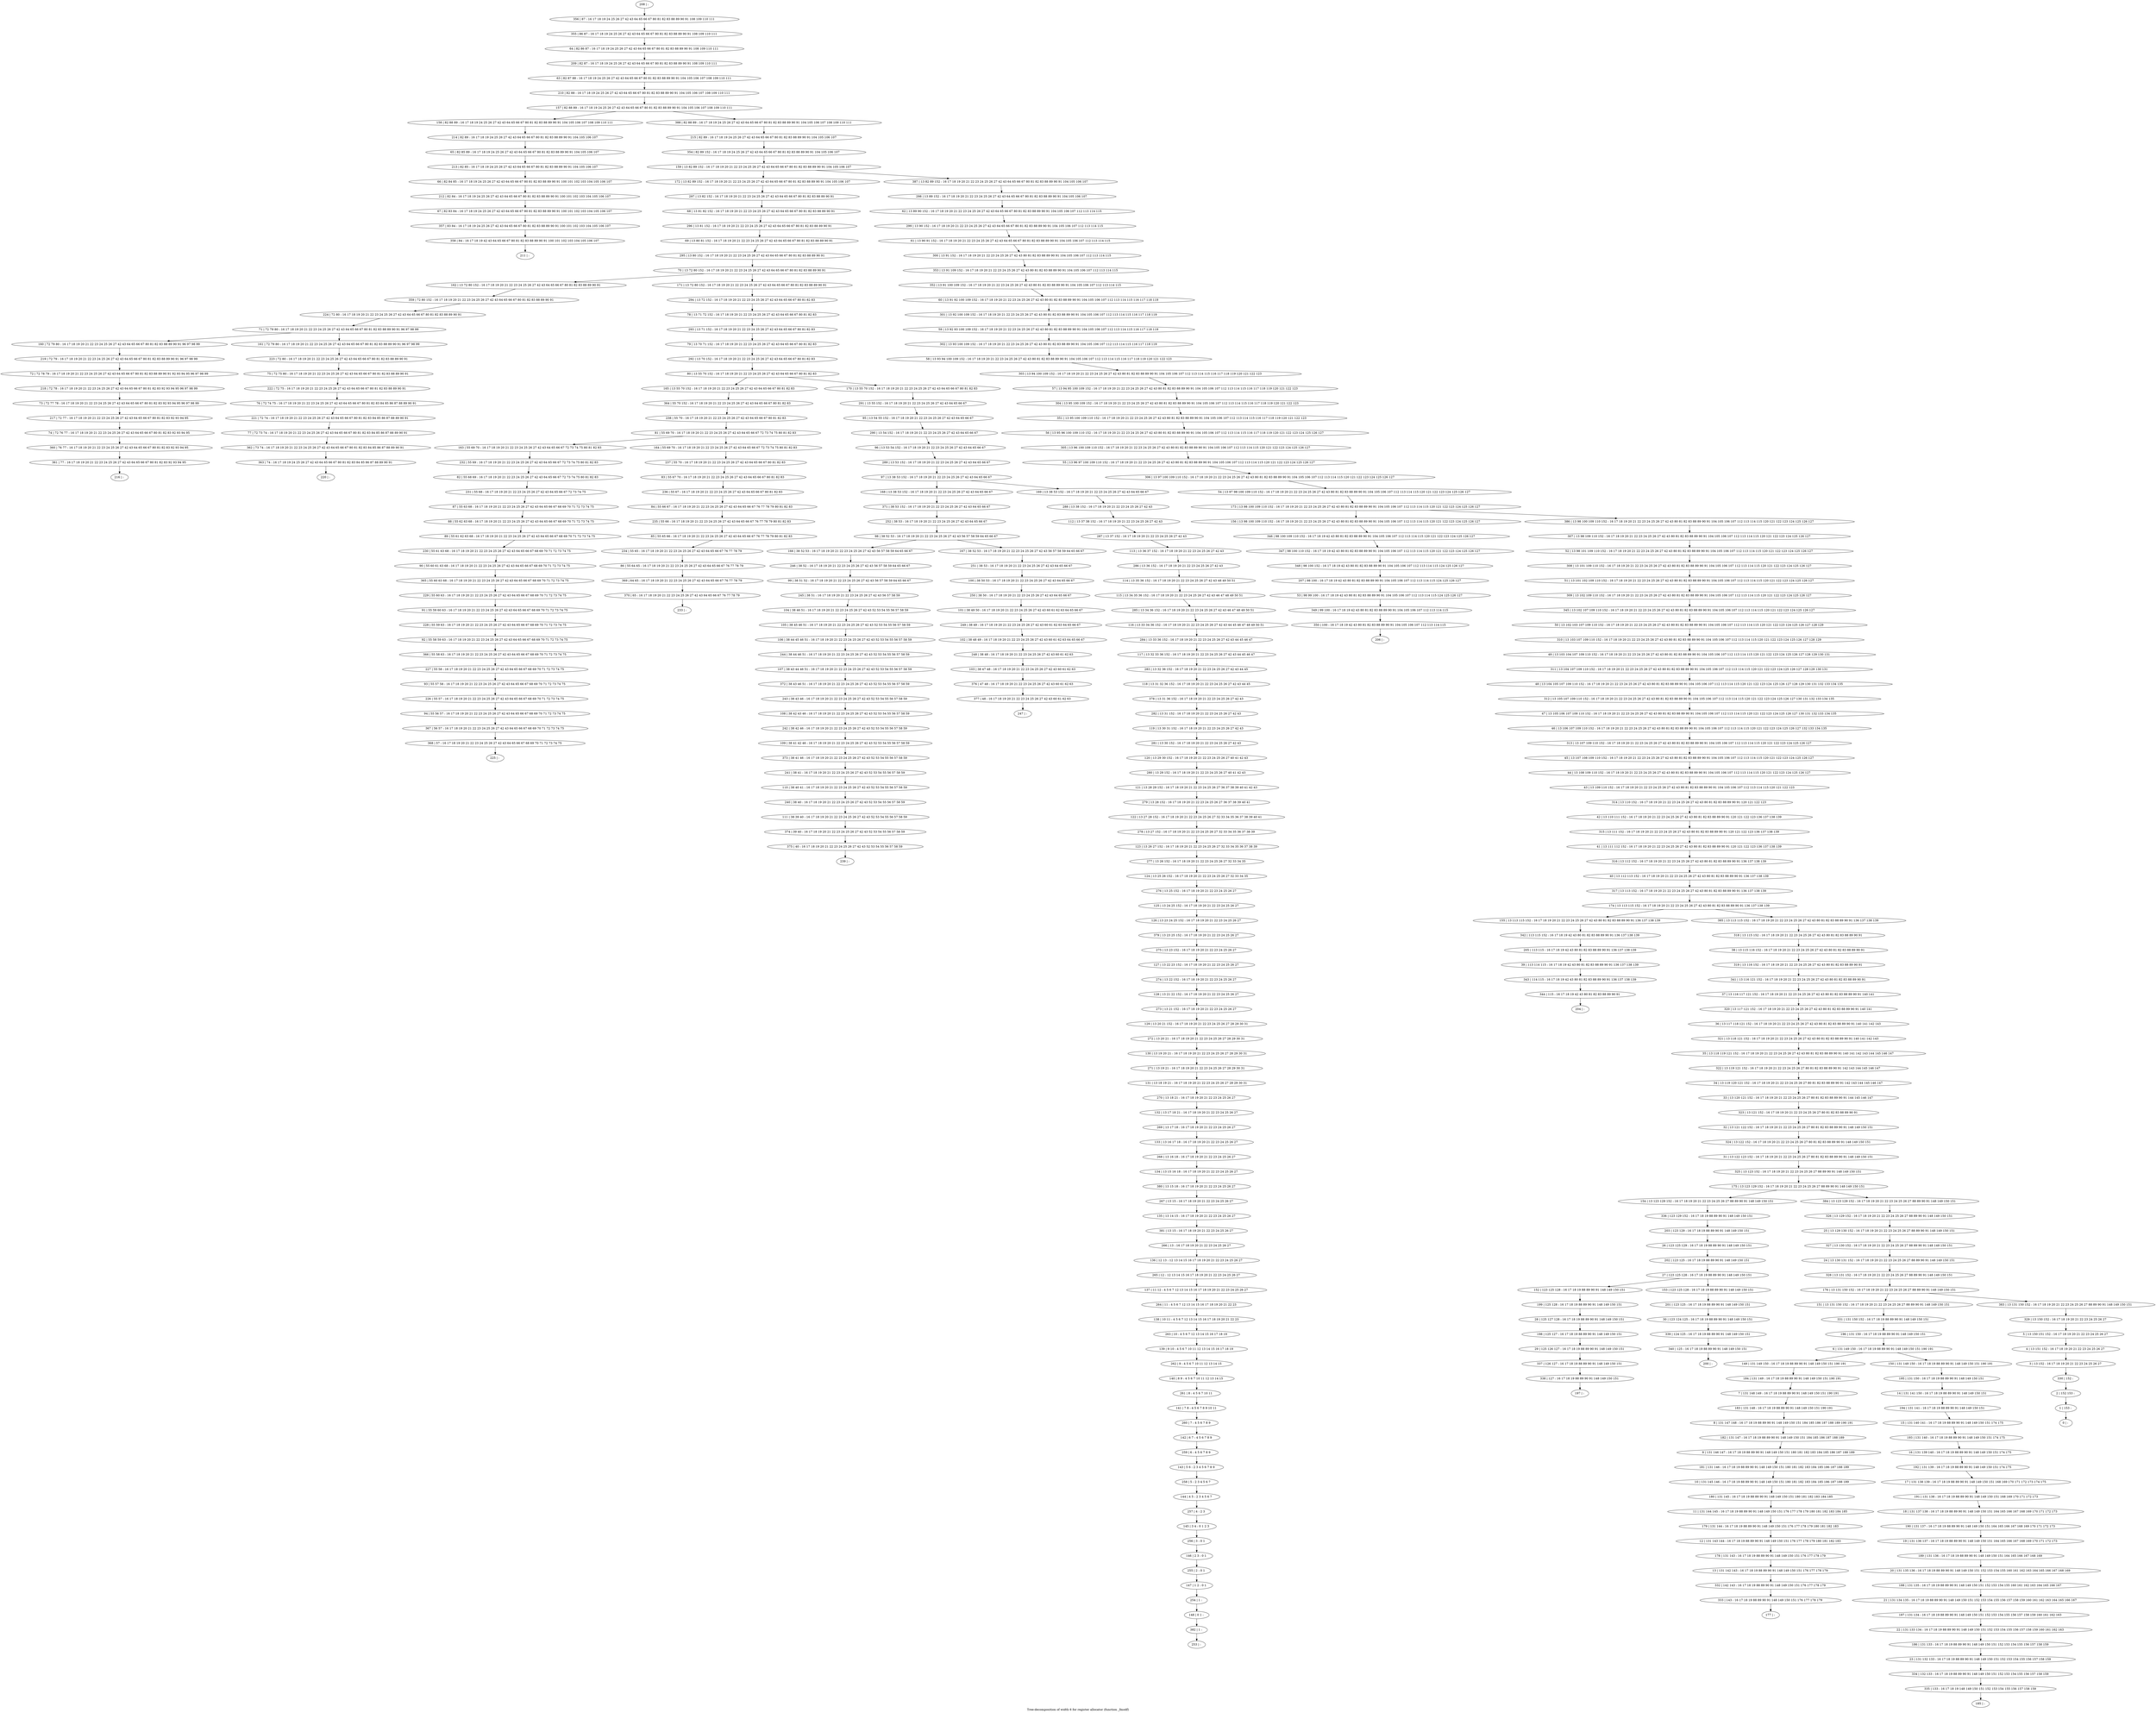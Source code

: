 digraph G {
graph [label="Tree-decomposition of width 6 for register allocator (function _fmodf)"]
0[label="0 | : "];
1[label="1 | 153 : "];
2[label="2 | 152 153 : "];
3[label="3 | 13 152 : 16 17 18 19 20 21 22 23 24 25 26 27 "];
4[label="4 | 13 151 152 : 16 17 18 19 20 21 22 23 24 25 26 27 "];
5[label="5 | 13 150 151 152 : 16 17 18 19 20 21 22 23 24 25 26 27 "];
6[label="6 | 131 149 150 : 16 17 18 19 88 89 90 91 148 149 150 151 190 191 "];
7[label="7 | 131 148 149 : 16 17 18 19 88 89 90 91 148 149 150 151 190 191 "];
8[label="8 | 131 147 148 : 16 17 18 19 88 89 90 91 148 149 150 151 184 185 186 187 188 189 190 191 "];
9[label="9 | 131 146 147 : 16 17 18 19 88 89 90 91 148 149 150 151 180 181 182 183 184 185 186 187 188 189 "];
10[label="10 | 131 145 146 : 16 17 18 19 88 89 90 91 148 149 150 151 180 181 182 183 184 185 186 187 188 189 "];
11[label="11 | 131 144 145 : 16 17 18 19 88 89 90 91 148 149 150 151 176 177 178 179 180 181 182 183 184 185 "];
12[label="12 | 131 143 144 : 16 17 18 19 88 89 90 91 148 149 150 151 176 177 178 179 180 181 182 183 "];
13[label="13 | 131 142 143 : 16 17 18 19 88 89 90 91 148 149 150 151 176 177 178 179 "];
14[label="14 | 131 141 150 : 16 17 18 19 88 89 90 91 148 149 150 151 "];
15[label="15 | 131 140 141 : 16 17 18 19 88 89 90 91 148 149 150 151 174 175 "];
16[label="16 | 131 139 140 : 16 17 18 19 88 89 90 91 148 149 150 151 174 175 "];
17[label="17 | 131 138 139 : 16 17 18 19 88 89 90 91 148 149 150 151 168 169 170 171 172 173 174 175 "];
18[label="18 | 131 137 138 : 16 17 18 19 88 89 90 91 148 149 150 151 164 165 166 167 168 169 170 171 172 173 "];
19[label="19 | 131 136 137 : 16 17 18 19 88 89 90 91 148 149 150 151 164 165 166 167 168 169 170 171 172 173 "];
20[label="20 | 131 135 136 : 16 17 18 19 88 89 90 91 148 149 150 151 152 153 154 155 160 161 162 163 164 165 166 167 168 169 "];
21[label="21 | 131 134 135 : 16 17 18 19 88 89 90 91 148 149 150 151 152 153 154 155 156 157 158 159 160 161 162 163 164 165 166 167 "];
22[label="22 | 131 133 134 : 16 17 18 19 88 89 90 91 148 149 150 151 152 153 154 155 156 157 158 159 160 161 162 163 "];
23[label="23 | 131 132 133 : 16 17 18 19 88 89 90 91 148 149 150 151 152 153 154 155 156 157 158 159 "];
24[label="24 | 13 130 131 152 : 16 17 18 19 20 21 22 23 24 25 26 27 88 89 90 91 148 149 150 151 "];
25[label="25 | 13 129 130 152 : 16 17 18 19 20 21 22 23 24 25 26 27 88 89 90 91 148 149 150 151 "];
26[label="26 | 123 125 129 : 16 17 18 19 88 89 90 91 148 149 150 151 "];
27[label="27 | 123 125 128 : 16 17 18 19 88 89 90 91 148 149 150 151 "];
28[label="28 | 125 127 128 : 16 17 18 19 88 89 90 91 148 149 150 151 "];
29[label="29 | 125 126 127 : 16 17 18 19 88 89 90 91 148 149 150 151 "];
30[label="30 | 123 124 125 : 16 17 18 19 88 89 90 91 148 149 150 151 "];
31[label="31 | 13 122 123 152 : 16 17 18 19 20 21 22 23 24 25 26 27 80 81 82 83 88 89 90 91 148 149 150 151 "];
32[label="32 | 13 121 122 152 : 16 17 18 19 20 21 22 23 24 25 26 27 80 81 82 83 88 89 90 91 148 149 150 151 "];
33[label="33 | 13 120 121 152 : 16 17 18 19 20 21 22 23 24 25 26 27 80 81 82 83 88 89 90 91 144 145 146 147 "];
34[label="34 | 13 119 120 121 152 : 16 17 18 19 20 21 22 23 24 25 26 27 80 81 82 83 88 89 90 91 142 143 144 145 146 147 "];
35[label="35 | 13 118 119 121 152 : 16 17 18 19 20 21 22 23 24 25 26 27 42 43 80 81 82 83 88 89 90 91 140 141 142 143 144 145 146 147 "];
36[label="36 | 13 117 118 121 152 : 16 17 18 19 20 21 22 23 24 25 26 27 42 43 80 81 82 83 88 89 90 91 140 141 142 143 "];
37[label="37 | 13 116 117 121 152 : 16 17 18 19 20 21 22 23 24 25 26 27 42 43 80 81 82 83 88 89 90 91 140 141 "];
38[label="38 | 13 115 116 152 : 16 17 18 19 20 21 22 23 24 25 26 27 42 43 80 81 82 83 88 89 90 91 "];
39[label="39 | 113 114 115 : 16 17 18 19 42 43 80 81 82 83 88 89 90 91 136 137 138 139 "];
40[label="40 | 13 112 113 152 : 16 17 18 19 20 21 22 23 24 25 26 27 42 43 80 81 82 83 88 89 90 91 136 137 138 139 "];
41[label="41 | 13 111 112 152 : 16 17 18 19 20 21 22 23 24 25 26 27 42 43 80 81 82 83 88 89 90 91 120 121 122 123 136 137 138 139 "];
42[label="42 | 13 110 111 152 : 16 17 18 19 20 21 22 23 24 25 26 27 42 43 80 81 82 83 88 89 90 91 120 121 122 123 136 137 138 139 "];
43[label="43 | 13 109 110 152 : 16 17 18 19 20 21 22 23 24 25 26 27 42 43 80 81 82 83 88 89 90 91 104 105 106 107 112 113 114 115 120 121 122 123 "];
44[label="44 | 13 108 109 110 152 : 16 17 18 19 20 21 22 23 24 25 26 27 42 43 80 81 82 83 88 89 90 91 104 105 106 107 112 113 114 115 120 121 122 123 124 125 126 127 "];
45[label="45 | 13 107 108 109 110 152 : 16 17 18 19 20 21 22 23 24 25 26 27 42 43 80 81 82 83 88 89 90 91 104 105 106 107 112 113 114 115 120 121 122 123 124 125 126 127 "];
46[label="46 | 13 106 107 109 110 152 : 16 17 18 19 20 21 22 23 24 25 26 27 42 43 80 81 82 83 88 89 90 91 104 105 106 107 112 113 114 115 120 121 122 123 124 125 126 127 132 133 134 135 "];
47[label="47 | 13 105 106 107 109 110 152 : 16 17 18 19 20 21 22 23 24 25 26 27 42 43 80 81 82 83 88 89 90 91 104 105 106 107 112 113 114 115 120 121 122 123 124 125 126 127 130 131 132 133 134 135 "];
48[label="48 | 13 104 105 107 109 110 152 : 16 17 18 19 20 21 22 23 24 25 26 27 42 43 80 81 82 83 88 89 90 91 104 105 106 107 112 113 114 115 120 121 122 123 124 125 126 127 128 129 130 131 132 133 134 135 "];
49[label="49 | 13 103 104 107 109 110 152 : 16 17 18 19 20 21 22 23 24 25 26 27 42 43 80 81 82 83 88 89 90 91 104 105 106 107 112 113 114 115 120 121 122 123 124 125 126 127 128 129 130 131 "];
50[label="50 | 13 102 103 107 109 110 152 : 16 17 18 19 20 21 22 23 24 25 26 27 42 43 80 81 82 83 88 89 90 91 104 105 106 107 112 113 114 115 120 121 122 123 124 125 126 127 128 129 "];
51[label="51 | 13 101 102 109 110 152 : 16 17 18 19 20 21 22 23 24 25 26 27 42 43 80 81 82 83 88 89 90 91 104 105 106 107 112 113 114 115 120 121 122 123 124 125 126 127 "];
52[label="52 | 13 98 101 109 110 152 : 16 17 18 19 20 21 22 23 24 25 26 27 42 43 80 81 82 83 88 89 90 91 104 105 106 107 112 113 114 115 120 121 122 123 124 125 126 127 "];
53[label="53 | 98 99 100 : 16 17 18 19 42 43 80 81 82 83 88 89 90 91 104 105 106 107 112 113 114 115 124 125 126 127 "];
54[label="54 | 13 97 98 100 109 110 152 : 16 17 18 19 20 21 22 23 24 25 26 27 42 43 80 81 82 83 88 89 90 91 104 105 106 107 112 113 114 115 120 121 122 123 124 125 126 127 "];
55[label="55 | 13 96 97 100 109 110 152 : 16 17 18 19 20 21 22 23 24 25 26 27 42 43 80 81 82 83 88 89 90 91 104 105 106 107 112 113 114 115 120 121 122 123 124 125 126 127 "];
56[label="56 | 13 95 96 100 109 110 152 : 16 17 18 19 20 21 22 23 24 25 26 27 42 43 80 81 82 83 88 89 90 91 104 105 106 107 112 113 114 115 116 117 118 119 120 121 122 123 124 125 126 127 "];
57[label="57 | 13 94 95 100 109 152 : 16 17 18 19 20 21 22 23 24 25 26 27 42 43 80 81 82 83 88 89 90 91 104 105 106 107 112 113 114 115 116 117 118 119 120 121 122 123 "];
58[label="58 | 13 93 94 100 109 152 : 16 17 18 19 20 21 22 23 24 25 26 27 42 43 80 81 82 83 88 89 90 91 104 105 106 107 112 113 114 115 116 117 118 119 120 121 122 123 "];
59[label="59 | 13 92 93 100 109 152 : 16 17 18 19 20 21 22 23 24 25 26 27 42 43 80 81 82 83 88 89 90 91 104 105 106 107 112 113 114 115 116 117 118 119 "];
60[label="60 | 13 91 92 100 109 152 : 16 17 18 19 20 21 22 23 24 25 26 27 42 43 80 81 82 83 88 89 90 91 104 105 106 107 112 113 114 115 116 117 118 119 "];
61[label="61 | 13 90 91 152 : 16 17 18 19 20 21 22 23 24 25 26 27 42 43 64 65 66 67 80 81 82 83 88 89 90 91 104 105 106 107 112 113 114 115 "];
62[label="62 | 13 89 90 152 : 16 17 18 19 20 21 22 23 24 25 26 27 42 43 64 65 66 67 80 81 82 83 88 89 90 91 104 105 106 107 112 113 114 115 "];
63[label="63 | 82 87 88 : 16 17 18 19 24 25 26 27 42 43 64 65 66 67 80 81 82 83 88 89 90 91 104 105 106 107 108 109 110 111 "];
64[label="64 | 82 86 87 : 16 17 18 19 24 25 26 27 42 43 64 65 66 67 80 81 82 83 88 89 90 91 108 109 110 111 "];
65[label="65 | 82 85 89 : 16 17 18 19 24 25 26 27 42 43 64 65 66 67 80 81 82 83 88 89 90 91 104 105 106 107 "];
66[label="66 | 82 84 85 : 16 17 18 19 24 25 26 27 42 43 64 65 66 67 80 81 82 83 88 89 90 91 100 101 102 103 104 105 106 107 "];
67[label="67 | 82 83 84 : 16 17 18 19 24 25 26 27 42 43 64 65 66 67 80 81 82 83 88 89 90 91 100 101 102 103 104 105 106 107 "];
68[label="68 | 13 81 82 152 : 16 17 18 19 20 21 22 23 24 25 26 27 42 43 64 65 66 67 80 81 82 83 88 89 90 91 "];
69[label="69 | 13 80 81 152 : 16 17 18 19 20 21 22 23 24 25 26 27 42 43 64 65 66 67 80 81 82 83 88 89 90 91 "];
70[label="70 | 13 72 80 152 : 16 17 18 19 20 21 22 23 24 25 26 27 42 43 64 65 66 67 80 81 82 83 88 89 90 91 "];
71[label="71 | 72 79 80 : 16 17 18 19 20 21 22 23 24 25 26 27 42 43 64 65 66 67 80 81 82 83 88 89 90 91 96 97 98 99 "];
72[label="72 | 72 78 79 : 16 17 18 19 20 21 22 23 24 25 26 27 42 43 64 65 66 67 80 81 82 83 88 89 90 91 92 93 94 95 96 97 98 99 "];
73[label="73 | 72 77 78 : 16 17 18 19 20 21 22 23 24 25 26 27 42 43 64 65 66 67 80 81 82 83 92 93 94 95 96 97 98 99 "];
74[label="74 | 72 76 77 : 16 17 18 19 20 21 22 23 24 25 26 27 42 43 64 65 66 67 80 81 82 83 92 93 94 95 "];
75[label="75 | 72 75 80 : 16 17 18 19 20 21 22 23 24 25 26 27 42 43 64 65 66 67 80 81 82 83 88 89 90 91 "];
76[label="76 | 72 74 75 : 16 17 18 19 20 21 22 23 24 25 26 27 42 43 64 65 66 67 80 81 82 83 84 85 86 87 88 89 90 91 "];
77[label="77 | 72 73 74 : 16 17 18 19 20 21 22 23 24 25 26 27 42 43 64 65 66 67 80 81 82 83 84 85 86 87 88 89 90 91 "];
78[label="78 | 13 71 72 152 : 16 17 18 19 20 21 22 23 24 25 26 27 42 43 64 65 66 67 80 81 82 83 "];
79[label="79 | 13 70 71 152 : 16 17 18 19 20 21 22 23 24 25 26 27 42 43 64 65 66 67 80 81 82 83 "];
80[label="80 | 13 55 70 152 : 16 17 18 19 20 21 22 23 24 25 26 27 42 43 64 65 66 67 80 81 82 83 "];
81[label="81 | 55 69 70 : 16 17 18 19 20 21 22 23 24 25 26 27 42 43 64 65 66 67 72 73 74 75 80 81 82 83 "];
82[label="82 | 55 68 69 : 16 17 18 19 20 21 22 23 24 25 26 27 42 43 64 65 66 67 72 73 74 75 80 81 82 83 "];
83[label="83 | 55 67 70 : 16 17 18 19 20 21 22 23 24 25 26 27 42 43 64 65 66 67 80 81 82 83 "];
84[label="84 | 55 66 67 : 16 17 18 19 20 21 22 23 24 25 26 27 42 43 64 65 66 67 76 77 78 79 80 81 82 83 "];
85[label="85 | 55 65 66 : 16 17 18 19 20 21 22 23 24 25 26 27 42 43 64 65 66 67 76 77 78 79 80 81 82 83 "];
86[label="86 | 55 64 65 : 16 17 18 19 20 21 22 23 24 25 26 27 42 43 64 65 66 67 76 77 78 79 "];
87[label="87 | 55 63 68 : 16 17 18 19 20 21 22 23 24 25 26 27 42 43 64 65 66 67 68 69 70 71 72 73 74 75 "];
88[label="88 | 55 62 63 68 : 16 17 18 19 20 21 22 23 24 25 26 27 42 43 64 65 66 67 68 69 70 71 72 73 74 75 "];
89[label="89 | 55 61 62 63 68 : 16 17 18 19 20 21 22 23 24 25 26 27 42 43 64 65 66 67 68 69 70 71 72 73 74 75 "];
90[label="90 | 55 60 61 63 68 : 16 17 18 19 20 21 22 23 24 25 26 27 42 43 64 65 66 67 68 69 70 71 72 73 74 75 "];
91[label="91 | 55 59 60 63 : 16 17 18 19 20 21 22 23 24 25 26 27 42 43 64 65 66 67 68 69 70 71 72 73 74 75 "];
92[label="92 | 55 58 59 63 : 16 17 18 19 20 21 22 23 24 25 26 27 42 43 64 65 66 67 68 69 70 71 72 73 74 75 "];
93[label="93 | 55 57 58 : 16 17 18 19 20 21 22 23 24 25 26 27 42 43 64 65 66 67 68 69 70 71 72 73 74 75 "];
94[label="94 | 55 56 57 : 16 17 18 19 20 21 22 23 24 25 26 27 42 43 64 65 66 67 68 69 70 71 72 73 74 75 "];
95[label="95 | 13 54 55 152 : 16 17 18 19 20 21 22 23 24 25 26 27 42 43 64 65 66 67 "];
96[label="96 | 13 53 54 152 : 16 17 18 19 20 21 22 23 24 25 26 27 42 43 64 65 66 67 "];
97[label="97 | 13 38 53 152 : 16 17 18 19 20 21 22 23 24 25 26 27 42 43 64 65 66 67 "];
98[label="98 | 38 52 53 : 16 17 18 19 20 21 22 23 24 25 26 27 42 43 56 57 58 59 64 65 66 67 "];
99[label="99 | 38 51 52 : 16 17 18 19 20 21 22 23 24 25 26 27 42 43 56 57 58 59 64 65 66 67 "];
100[label="100 | 38 50 53 : 16 17 18 19 20 21 22 23 24 25 26 27 42 43 64 65 66 67 "];
101[label="101 | 38 49 50 : 16 17 18 19 20 21 22 23 24 25 26 27 42 43 60 61 62 63 64 65 66 67 "];
102[label="102 | 38 48 49 : 16 17 18 19 20 21 22 23 24 25 26 27 42 43 60 61 62 63 64 65 66 67 "];
103[label="103 | 38 47 48 : 16 17 18 19 20 21 22 23 24 25 26 27 42 43 60 61 62 63 "];
104[label="104 | 38 46 51 : 16 17 18 19 20 21 22 23 24 25 26 27 42 43 52 53 54 55 56 57 58 59 "];
105[label="105 | 38 45 46 51 : 16 17 18 19 20 21 22 23 24 25 26 27 42 43 52 53 54 55 56 57 58 59 "];
106[label="106 | 38 44 45 46 51 : 16 17 18 19 20 21 22 23 24 25 26 27 42 43 52 53 54 55 56 57 58 59 "];
107[label="107 | 38 43 44 46 51 : 16 17 18 19 20 21 22 23 24 25 26 27 42 43 52 53 54 55 56 57 58 59 "];
108[label="108 | 38 42 43 46 : 16 17 18 19 20 21 22 23 24 25 26 27 42 43 52 53 54 55 56 57 58 59 "];
109[label="109 | 38 41 42 46 : 16 17 18 19 20 21 22 23 24 25 26 27 42 43 52 53 54 55 56 57 58 59 "];
110[label="110 | 38 40 41 : 16 17 18 19 20 21 22 23 24 25 26 27 42 43 52 53 54 55 56 57 58 59 "];
111[label="111 | 38 39 40 : 16 17 18 19 20 21 22 23 24 25 26 27 42 43 52 53 54 55 56 57 58 59 "];
112[label="112 | 13 37 38 152 : 16 17 18 19 20 21 22 23 24 25 26 27 42 43 "];
113[label="113 | 13 36 37 152 : 16 17 18 19 20 21 22 23 24 25 26 27 42 43 "];
114[label="114 | 13 35 36 152 : 16 17 18 19 20 21 22 23 24 25 26 27 42 43 48 49 50 51 "];
115[label="115 | 13 34 35 36 152 : 16 17 18 19 20 21 22 23 24 25 26 27 42 43 46 47 48 49 50 51 "];
116[label="116 | 13 33 34 36 152 : 16 17 18 19 20 21 22 23 24 25 26 27 42 43 44 45 46 47 48 49 50 51 "];
117[label="117 | 13 32 33 36 152 : 16 17 18 19 20 21 22 23 24 25 26 27 42 43 44 45 46 47 "];
118[label="118 | 13 31 32 36 152 : 16 17 18 19 20 21 22 23 24 25 26 27 42 43 44 45 "];
119[label="119 | 13 30 31 152 : 16 17 18 19 20 21 22 23 24 25 26 27 42 43 "];
120[label="120 | 13 29 30 152 : 16 17 18 19 20 21 22 23 24 25 26 27 40 41 42 43 "];
121[label="121 | 13 28 29 152 : 16 17 18 19 20 21 22 23 24 25 26 27 36 37 38 39 40 41 42 43 "];
122[label="122 | 13 27 28 152 : 16 17 18 19 20 21 22 23 24 25 26 27 32 33 34 35 36 37 38 39 40 41 "];
123[label="123 | 13 26 27 152 : 16 17 18 19 20 21 22 23 24 25 26 27 32 33 34 35 36 37 38 39 "];
124[label="124 | 13 25 26 152 : 16 17 18 19 20 21 22 23 24 25 26 27 32 33 34 35 "];
125[label="125 | 13 24 25 152 : 16 17 18 19 20 21 22 23 24 25 26 27 "];
126[label="126 | 13 23 24 25 152 : 16 17 18 19 20 21 22 23 24 25 26 27 "];
127[label="127 | 13 22 23 152 : 16 17 18 19 20 21 22 23 24 25 26 27 "];
128[label="128 | 13 21 22 152 : 16 17 18 19 20 21 22 23 24 25 26 27 "];
129[label="129 | 13 20 21 152 : 16 17 18 19 20 21 22 23 24 25 26 27 28 29 30 31 "];
130[label="130 | 13 19 20 21 : 16 17 18 19 20 21 22 23 24 25 26 27 28 29 30 31 "];
131[label="131 | 13 18 19 21 : 16 17 18 19 20 21 22 23 24 25 26 27 28 29 30 31 "];
132[label="132 | 13 17 18 21 : 16 17 18 19 20 21 22 23 24 25 26 27 "];
133[label="133 | 13 16 17 18 : 16 17 18 19 20 21 22 23 24 25 26 27 "];
134[label="134 | 13 15 16 18 : 16 17 18 19 20 21 22 23 24 25 26 27 "];
135[label="135 | 13 14 15 : 16 17 18 19 20 21 22 23 24 25 26 27 "];
136[label="136 | 12 13 : 12 13 14 15 16 17 18 19 20 21 22 23 24 25 26 27 "];
137[label="137 | 11 12 : 4 5 6 7 12 13 14 15 16 17 18 19 20 21 22 23 24 25 26 27 "];
138[label="138 | 10 11 : 4 5 6 7 12 13 14 15 16 17 18 19 20 21 22 23 "];
139[label="139 | 9 10 : 4 5 6 7 10 11 12 13 14 15 16 17 18 19 "];
140[label="140 | 8 9 : 4 5 6 7 10 11 12 13 14 15 "];
141[label="141 | 7 8 : 4 5 6 7 8 9 10 11 "];
142[label="142 | 6 7 : 4 5 6 7 8 9 "];
143[label="143 | 5 6 : 2 3 4 5 6 7 8 9 "];
144[label="144 | 4 5 : 2 3 4 5 6 7 "];
145[label="145 | 3 4 : 0 1 2 3 "];
146[label="146 | 2 3 : 0 1 "];
147[label="147 | 1 2 : 0 1 "];
148[label="148 | 0 1 : "];
149[label="149 | 131 149 150 : 16 17 18 19 88 89 90 91 148 149 150 151 190 191 "];
150[label="150 | 131 149 150 : 16 17 18 19 88 89 90 91 148 149 150 151 190 191 "];
151[label="151 | 13 131 150 152 : 16 17 18 19 20 21 22 23 24 25 26 27 88 89 90 91 148 149 150 151 "];
152[label="152 | 123 125 128 : 16 17 18 19 88 89 90 91 148 149 150 151 "];
153[label="153 | 123 125 128 : 16 17 18 19 88 89 90 91 148 149 150 151 "];
154[label="154 | 13 123 129 152 : 16 17 18 19 20 21 22 23 24 25 26 27 88 89 90 91 148 149 150 151 "];
155[label="155 | 13 113 115 152 : 16 17 18 19 20 21 22 23 24 25 26 27 42 43 80 81 82 83 88 89 90 91 136 137 138 139 "];
156[label="156 | 13 98 100 109 110 152 : 16 17 18 19 20 21 22 23 24 25 26 27 42 43 80 81 82 83 88 89 90 91 104 105 106 107 112 113 114 115 120 121 122 123 124 125 126 127 "];
157[label="157 | 82 88 89 : 16 17 18 19 24 25 26 27 42 43 64 65 66 67 80 81 82 83 88 89 90 91 104 105 106 107 108 109 110 111 "];
158[label="158 | 82 88 89 : 16 17 18 19 24 25 26 27 42 43 64 65 66 67 80 81 82 83 88 89 90 91 104 105 106 107 108 109 110 111 "];
159[label="159 | 13 82 89 152 : 16 17 18 19 20 21 22 23 24 25 26 27 42 43 64 65 66 67 80 81 82 83 88 89 90 91 104 105 106 107 "];
160[label="160 | 72 79 80 : 16 17 18 19 20 21 22 23 24 25 26 27 42 43 64 65 66 67 80 81 82 83 88 89 90 91 96 97 98 99 "];
161[label="161 | 72 79 80 : 16 17 18 19 20 21 22 23 24 25 26 27 42 43 64 65 66 67 80 81 82 83 88 89 90 91 96 97 98 99 "];
162[label="162 | 13 72 80 152 : 16 17 18 19 20 21 22 23 24 25 26 27 42 43 64 65 66 67 80 81 82 83 88 89 90 91 "];
163[label="163 | 55 69 70 : 16 17 18 19 20 21 22 23 24 25 26 27 42 43 64 65 66 67 72 73 74 75 80 81 82 83 "];
164[label="164 | 55 69 70 : 16 17 18 19 20 21 22 23 24 25 26 27 42 43 64 65 66 67 72 73 74 75 80 81 82 83 "];
165[label="165 | 13 55 70 152 : 16 17 18 19 20 21 22 23 24 25 26 27 42 43 64 65 66 67 80 81 82 83 "];
166[label="166 | 38 52 53 : 16 17 18 19 20 21 22 23 24 25 26 27 42 43 56 57 58 59 64 65 66 67 "];
167[label="167 | 38 52 53 : 16 17 18 19 20 21 22 23 24 25 26 27 42 43 56 57 58 59 64 65 66 67 "];
168[label="168 | 13 38 53 152 : 16 17 18 19 20 21 22 23 24 25 26 27 42 43 64 65 66 67 "];
169[label="169 | 13 38 53 152 : 16 17 18 19 20 21 22 23 24 25 26 27 42 43 64 65 66 67 "];
170[label="170 | 13 55 70 152 : 16 17 18 19 20 21 22 23 24 25 26 27 42 43 64 65 66 67 80 81 82 83 "];
171[label="171 | 13 72 80 152 : 16 17 18 19 20 21 22 23 24 25 26 27 42 43 64 65 66 67 80 81 82 83 88 89 90 91 "];
172[label="172 | 13 82 89 152 : 16 17 18 19 20 21 22 23 24 25 26 27 42 43 64 65 66 67 80 81 82 83 88 89 90 91 104 105 106 107 "];
173[label="173 | 13 98 100 109 110 152 : 16 17 18 19 20 21 22 23 24 25 26 27 42 43 80 81 82 83 88 89 90 91 104 105 106 107 112 113 114 115 120 121 122 123 124 125 126 127 "];
174[label="174 | 13 113 115 152 : 16 17 18 19 20 21 22 23 24 25 26 27 42 43 80 81 82 83 88 89 90 91 136 137 138 139 "];
175[label="175 | 13 123 129 152 : 16 17 18 19 20 21 22 23 24 25 26 27 88 89 90 91 148 149 150 151 "];
176[label="176 | 13 131 150 152 : 16 17 18 19 20 21 22 23 24 25 26 27 88 89 90 91 148 149 150 151 "];
177[label="177 | : "];
178[label="178 | 131 143 : 16 17 18 19 88 89 90 91 148 149 150 151 176 177 178 179 "];
179[label="179 | 131 144 : 16 17 18 19 88 89 90 91 148 149 150 151 176 177 178 179 180 181 182 183 "];
180[label="180 | 131 145 : 16 17 18 19 88 89 90 91 148 149 150 151 180 181 182 183 184 185 "];
181[label="181 | 131 146 : 16 17 18 19 88 89 90 91 148 149 150 151 180 181 182 183 184 185 186 187 188 189 "];
182[label="182 | 131 147 : 16 17 18 19 88 89 90 91 148 149 150 151 184 185 186 187 188 189 "];
183[label="183 | 131 148 : 16 17 18 19 88 89 90 91 148 149 150 151 190 191 "];
184[label="184 | 131 149 : 16 17 18 19 88 89 90 91 148 149 150 151 190 191 "];
185[label="185 | : "];
186[label="186 | 131 133 : 16 17 18 19 88 89 90 91 148 149 150 151 152 153 154 155 156 157 158 159 "];
187[label="187 | 131 134 : 16 17 18 19 88 89 90 91 148 149 150 151 152 153 154 155 156 157 158 159 160 161 162 163 "];
188[label="188 | 131 135 : 16 17 18 19 88 89 90 91 148 149 150 151 152 153 154 155 160 161 162 163 164 165 166 167 "];
189[label="189 | 131 136 : 16 17 18 19 88 89 90 91 148 149 150 151 164 165 166 167 168 169 "];
190[label="190 | 131 137 : 16 17 18 19 88 89 90 91 148 149 150 151 164 165 166 167 168 169 170 171 172 173 "];
191[label="191 | 131 138 : 16 17 18 19 88 89 90 91 148 149 150 151 168 169 170 171 172 173 "];
192[label="192 | 131 139 : 16 17 18 19 88 89 90 91 148 149 150 151 174 175 "];
193[label="193 | 131 140 : 16 17 18 19 88 89 90 91 148 149 150 151 174 175 "];
194[label="194 | 131 141 : 16 17 18 19 88 89 90 91 148 149 150 151 "];
195[label="195 | 131 150 : 16 17 18 19 88 89 90 91 148 149 150 151 "];
196[label="196 | 131 150 : 16 17 18 19 88 89 90 91 148 149 150 151 "];
197[label="197 | : "];
198[label="198 | 125 127 : 16 17 18 19 88 89 90 91 148 149 150 151 "];
199[label="199 | 125 128 : 16 17 18 19 88 89 90 91 148 149 150 151 "];
200[label="200 | : "];
201[label="201 | 123 125 : 16 17 18 19 88 89 90 91 148 149 150 151 "];
202[label="202 | 123 125 : 16 17 18 19 88 89 90 91 148 149 150 151 "];
203[label="203 | 123 129 : 16 17 18 19 88 89 90 91 148 149 150 151 "];
204[label="204 | : "];
205[label="205 | 113 115 : 16 17 18 19 42 43 80 81 82 83 88 89 90 91 136 137 138 139 "];
206[label="206 | : "];
207[label="207 | 98 100 : 16 17 18 19 42 43 80 81 82 83 88 89 90 91 104 105 106 107 112 113 114 115 124 125 126 127 "];
208[label="208 | : "];
209[label="209 | 82 87 : 16 17 18 19 24 25 26 27 42 43 64 65 66 67 80 81 82 83 88 89 90 91 108 109 110 111 "];
210[label="210 | 82 88 : 16 17 18 19 24 25 26 27 42 43 64 65 66 67 80 81 82 83 88 89 90 91 104 105 106 107 108 109 110 111 "];
211[label="211 | : "];
212[label="212 | 82 84 : 16 17 18 19 24 25 26 27 42 43 64 65 66 67 80 81 82 83 88 89 90 91 100 101 102 103 104 105 106 107 "];
213[label="213 | 82 85 : 16 17 18 19 24 25 26 27 42 43 64 65 66 67 80 81 82 83 88 89 90 91 104 105 106 107 "];
214[label="214 | 82 89 : 16 17 18 19 24 25 26 27 42 43 64 65 66 67 80 81 82 83 88 89 90 91 104 105 106 107 "];
215[label="215 | 82 89 : 16 17 18 19 24 25 26 27 42 43 64 65 66 67 80 81 82 83 88 89 90 91 104 105 106 107 "];
216[label="216 | : "];
217[label="217 | 72 77 : 16 17 18 19 20 21 22 23 24 25 26 27 42 43 64 65 66 67 80 81 82 83 92 93 94 95 "];
218[label="218 | 72 78 : 16 17 18 19 20 21 22 23 24 25 26 27 42 43 64 65 66 67 80 81 82 83 92 93 94 95 96 97 98 99 "];
219[label="219 | 72 79 : 16 17 18 19 20 21 22 23 24 25 26 27 42 43 64 65 66 67 80 81 82 83 88 89 90 91 96 97 98 99 "];
220[label="220 | : "];
221[label="221 | 72 74 : 16 17 18 19 20 21 22 23 24 25 26 27 42 43 64 65 66 67 80 81 82 83 84 85 86 87 88 89 90 91 "];
222[label="222 | 72 75 : 16 17 18 19 20 21 22 23 24 25 26 27 42 43 64 65 66 67 80 81 82 83 88 89 90 91 "];
223[label="223 | 72 80 : 16 17 18 19 20 21 22 23 24 25 26 27 42 43 64 65 66 67 80 81 82 83 88 89 90 91 "];
224[label="224 | 72 80 : 16 17 18 19 20 21 22 23 24 25 26 27 42 43 64 65 66 67 80 81 82 83 88 89 90 91 "];
225[label="225 | : "];
226[label="226 | 55 57 : 16 17 18 19 20 21 22 23 24 25 26 27 42 43 64 65 66 67 68 69 70 71 72 73 74 75 "];
227[label="227 | 55 58 : 16 17 18 19 20 21 22 23 24 25 26 27 42 43 64 65 66 67 68 69 70 71 72 73 74 75 "];
228[label="228 | 55 59 63 : 16 17 18 19 20 21 22 23 24 25 26 27 42 43 64 65 66 67 68 69 70 71 72 73 74 75 "];
229[label="229 | 55 60 63 : 16 17 18 19 20 21 22 23 24 25 26 27 42 43 64 65 66 67 68 69 70 71 72 73 74 75 "];
230[label="230 | 55 61 63 68 : 16 17 18 19 20 21 22 23 24 25 26 27 42 43 64 65 66 67 68 69 70 71 72 73 74 75 "];
231[label="231 | 55 68 : 16 17 18 19 20 21 22 23 24 25 26 27 42 43 64 65 66 67 72 73 74 75 "];
232[label="232 | 55 69 : 16 17 18 19 20 21 22 23 24 25 26 27 42 43 64 65 66 67 72 73 74 75 80 81 82 83 "];
233[label="233 | : "];
234[label="234 | 55 65 : 16 17 18 19 20 21 22 23 24 25 26 27 42 43 64 65 66 67 76 77 78 79 "];
235[label="235 | 55 66 : 16 17 18 19 20 21 22 23 24 25 26 27 42 43 64 65 66 67 76 77 78 79 80 81 82 83 "];
236[label="236 | 55 67 : 16 17 18 19 20 21 22 23 24 25 26 27 42 43 64 65 66 67 80 81 82 83 "];
237[label="237 | 55 70 : 16 17 18 19 20 21 22 23 24 25 26 27 42 43 64 65 66 67 80 81 82 83 "];
238[label="238 | 55 70 : 16 17 18 19 20 21 22 23 24 25 26 27 42 43 64 65 66 67 80 81 82 83 "];
239[label="239 | : "];
240[label="240 | 38 40 : 16 17 18 19 20 21 22 23 24 25 26 27 42 43 52 53 54 55 56 57 58 59 "];
241[label="241 | 38 41 : 16 17 18 19 20 21 22 23 24 25 26 27 42 43 52 53 54 55 56 57 58 59 "];
242[label="242 | 38 42 46 : 16 17 18 19 20 21 22 23 24 25 26 27 42 43 52 53 54 55 56 57 58 59 "];
243[label="243 | 38 43 46 : 16 17 18 19 20 21 22 23 24 25 26 27 42 43 52 53 54 55 56 57 58 59 "];
244[label="244 | 38 44 46 51 : 16 17 18 19 20 21 22 23 24 25 26 27 42 43 52 53 54 55 56 57 58 59 "];
245[label="245 | 38 51 : 16 17 18 19 20 21 22 23 24 25 26 27 42 43 56 57 58 59 "];
246[label="246 | 38 52 : 16 17 18 19 20 21 22 23 24 25 26 27 42 43 56 57 58 59 64 65 66 67 "];
247[label="247 | : "];
248[label="248 | 38 48 : 16 17 18 19 20 21 22 23 24 25 26 27 42 43 60 61 62 63 "];
249[label="249 | 38 49 : 16 17 18 19 20 21 22 23 24 25 26 27 42 43 60 61 62 63 64 65 66 67 "];
250[label="250 | 38 50 : 16 17 18 19 20 21 22 23 24 25 26 27 42 43 64 65 66 67 "];
251[label="251 | 38 53 : 16 17 18 19 20 21 22 23 24 25 26 27 42 43 64 65 66 67 "];
252[label="252 | 38 53 : 16 17 18 19 20 21 22 23 24 25 26 27 42 43 64 65 66 67 "];
253[label="253 | : "];
254[label="254 | 1 : "];
255[label="255 | 2 : 0 1 "];
256[label="256 | 3 : 0 1 "];
257[label="257 | 4 : 2 3 "];
258[label="258 | 5 : 2 3 4 5 6 7 "];
259[label="259 | 6 : 4 5 6 7 8 9 "];
260[label="260 | 7 : 4 5 6 7 8 9 "];
261[label="261 | 8 : 4 5 6 7 10 11 "];
262[label="262 | 9 : 4 5 6 7 10 11 12 13 14 15 "];
263[label="263 | 10 : 4 5 6 7 12 13 14 15 16 17 18 19 "];
264[label="264 | 11 : 4 5 6 7 12 13 14 15 16 17 18 19 20 21 22 23 "];
265[label="265 | 12 : 12 13 14 15 16 17 18 19 20 21 22 23 24 25 26 27 "];
266[label="266 | 13 : 16 17 18 19 20 21 22 23 24 25 26 27 "];
267[label="267 | 13 15 : 16 17 18 19 20 21 22 23 24 25 26 27 "];
268[label="268 | 13 16 18 : 16 17 18 19 20 21 22 23 24 25 26 27 "];
269[label="269 | 13 17 18 : 16 17 18 19 20 21 22 23 24 25 26 27 "];
270[label="270 | 13 18 21 : 16 17 18 19 20 21 22 23 24 25 26 27 "];
271[label="271 | 13 19 21 : 16 17 18 19 20 21 22 23 24 25 26 27 28 29 30 31 "];
272[label="272 | 13 20 21 : 16 17 18 19 20 21 22 23 24 25 26 27 28 29 30 31 "];
273[label="273 | 13 21 152 : 16 17 18 19 20 21 22 23 24 25 26 27 "];
274[label="274 | 13 22 152 : 16 17 18 19 20 21 22 23 24 25 26 27 "];
275[label="275 | 13 23 152 : 16 17 18 19 20 21 22 23 24 25 26 27 "];
276[label="276 | 13 25 152 : 16 17 18 19 20 21 22 23 24 25 26 27 "];
277[label="277 | 13 26 152 : 16 17 18 19 20 21 22 23 24 25 26 27 32 33 34 35 "];
278[label="278 | 13 27 152 : 16 17 18 19 20 21 22 23 24 25 26 27 32 33 34 35 36 37 38 39 "];
279[label="279 | 13 28 152 : 16 17 18 19 20 21 22 23 24 25 26 27 36 37 38 39 40 41 "];
280[label="280 | 13 29 152 : 16 17 18 19 20 21 22 23 24 25 26 27 40 41 42 43 "];
281[label="281 | 13 30 152 : 16 17 18 19 20 21 22 23 24 25 26 27 42 43 "];
282[label="282 | 13 31 152 : 16 17 18 19 20 21 22 23 24 25 26 27 42 43 "];
283[label="283 | 13 32 36 152 : 16 17 18 19 20 21 22 23 24 25 26 27 42 43 44 45 "];
284[label="284 | 13 33 36 152 : 16 17 18 19 20 21 22 23 24 25 26 27 42 43 44 45 46 47 "];
285[label="285 | 13 34 36 152 : 16 17 18 19 20 21 22 23 24 25 26 27 42 43 46 47 48 49 50 51 "];
286[label="286 | 13 36 152 : 16 17 18 19 20 21 22 23 24 25 26 27 42 43 "];
287[label="287 | 13 37 152 : 16 17 18 19 20 21 22 23 24 25 26 27 42 43 "];
288[label="288 | 13 38 152 : 16 17 18 19 20 21 22 23 24 25 26 27 42 43 "];
289[label="289 | 13 53 152 : 16 17 18 19 20 21 22 23 24 25 26 27 42 43 64 65 66 67 "];
290[label="290 | 13 54 152 : 16 17 18 19 20 21 22 23 24 25 26 27 42 43 64 65 66 67 "];
291[label="291 | 13 55 152 : 16 17 18 19 20 21 22 23 24 25 26 27 42 43 64 65 66 67 "];
292[label="292 | 13 70 152 : 16 17 18 19 20 21 22 23 24 25 26 27 42 43 64 65 66 67 80 81 82 83 "];
293[label="293 | 13 71 152 : 16 17 18 19 20 21 22 23 24 25 26 27 42 43 64 65 66 67 80 81 82 83 "];
294[label="294 | 13 72 152 : 16 17 18 19 20 21 22 23 24 25 26 27 42 43 64 65 66 67 80 81 82 83 "];
295[label="295 | 13 80 152 : 16 17 18 19 20 21 22 23 24 25 26 27 42 43 64 65 66 67 80 81 82 83 88 89 90 91 "];
296[label="296 | 13 81 152 : 16 17 18 19 20 21 22 23 24 25 26 27 42 43 64 65 66 67 80 81 82 83 88 89 90 91 "];
297[label="297 | 13 82 152 : 16 17 18 19 20 21 22 23 24 25 26 27 42 43 64 65 66 67 80 81 82 83 88 89 90 91 "];
298[label="298 | 13 89 152 : 16 17 18 19 20 21 22 23 24 25 26 27 42 43 64 65 66 67 80 81 82 83 88 89 90 91 104 105 106 107 "];
299[label="299 | 13 90 152 : 16 17 18 19 20 21 22 23 24 25 26 27 42 43 64 65 66 67 80 81 82 83 88 89 90 91 104 105 106 107 112 113 114 115 "];
300[label="300 | 13 91 152 : 16 17 18 19 20 21 22 23 24 25 26 27 42 43 80 81 82 83 88 89 90 91 104 105 106 107 112 113 114 115 "];
301[label="301 | 13 92 100 109 152 : 16 17 18 19 20 21 22 23 24 25 26 27 42 43 80 81 82 83 88 89 90 91 104 105 106 107 112 113 114 115 116 117 118 119 "];
302[label="302 | 13 93 100 109 152 : 16 17 18 19 20 21 22 23 24 25 26 27 42 43 80 81 82 83 88 89 90 91 104 105 106 107 112 113 114 115 116 117 118 119 "];
303[label="303 | 13 94 100 109 152 : 16 17 18 19 20 21 22 23 24 25 26 27 42 43 80 81 82 83 88 89 90 91 104 105 106 107 112 113 114 115 116 117 118 119 120 121 122 123 "];
304[label="304 | 13 95 100 109 152 : 16 17 18 19 20 21 22 23 24 25 26 27 42 43 80 81 82 83 88 89 90 91 104 105 106 107 112 113 114 115 116 117 118 119 120 121 122 123 "];
305[label="305 | 13 96 100 109 110 152 : 16 17 18 19 20 21 22 23 24 25 26 27 42 43 80 81 82 83 88 89 90 91 104 105 106 107 112 113 114 115 120 121 122 123 124 125 126 127 "];
306[label="306 | 13 97 100 109 110 152 : 16 17 18 19 20 21 22 23 24 25 26 27 42 43 80 81 82 83 88 89 90 91 104 105 106 107 112 113 114 115 120 121 122 123 124 125 126 127 "];
307[label="307 | 13 98 109 110 152 : 16 17 18 19 20 21 22 23 24 25 26 27 42 43 80 81 82 83 88 89 90 91 104 105 106 107 112 113 114 115 120 121 122 123 124 125 126 127 "];
308[label="308 | 13 101 109 110 152 : 16 17 18 19 20 21 22 23 24 25 26 27 42 43 80 81 82 83 88 89 90 91 104 105 106 107 112 113 114 115 120 121 122 123 124 125 126 127 "];
309[label="309 | 13 102 109 110 152 : 16 17 18 19 20 21 22 23 24 25 26 27 42 43 80 81 82 83 88 89 90 91 104 105 106 107 112 113 114 115 120 121 122 123 124 125 126 127 "];
310[label="310 | 13 103 107 109 110 152 : 16 17 18 19 20 21 22 23 24 25 26 27 42 43 80 81 82 83 88 89 90 91 104 105 106 107 112 113 114 115 120 121 122 123 124 125 126 127 128 129 "];
311[label="311 | 13 104 107 109 110 152 : 16 17 18 19 20 21 22 23 24 25 26 27 42 43 80 81 82 83 88 89 90 91 104 105 106 107 112 113 114 115 120 121 122 123 124 125 126 127 128 129 130 131 "];
312[label="312 | 13 105 107 109 110 152 : 16 17 18 19 20 21 22 23 24 25 26 27 42 43 80 81 82 83 88 89 90 91 104 105 106 107 112 113 114 115 120 121 122 123 124 125 126 127 130 131 132 133 134 135 "];
313[label="313 | 13 107 109 110 152 : 16 17 18 19 20 21 22 23 24 25 26 27 42 43 80 81 82 83 88 89 90 91 104 105 106 107 112 113 114 115 120 121 122 123 124 125 126 127 "];
314[label="314 | 13 110 152 : 16 17 18 19 20 21 22 23 24 25 26 27 42 43 80 81 82 83 88 89 90 91 120 121 122 123 "];
315[label="315 | 13 111 152 : 16 17 18 19 20 21 22 23 24 25 26 27 42 43 80 81 82 83 88 89 90 91 120 121 122 123 136 137 138 139 "];
316[label="316 | 13 112 152 : 16 17 18 19 20 21 22 23 24 25 26 27 42 43 80 81 82 83 88 89 90 91 136 137 138 139 "];
317[label="317 | 13 113 152 : 16 17 18 19 20 21 22 23 24 25 26 27 42 43 80 81 82 83 88 89 90 91 136 137 138 139 "];
318[label="318 | 13 115 152 : 16 17 18 19 20 21 22 23 24 25 26 27 42 43 80 81 82 83 88 89 90 91 "];
319[label="319 | 13 116 152 : 16 17 18 19 20 21 22 23 24 25 26 27 42 43 80 81 82 83 88 89 90 91 "];
320[label="320 | 13 117 121 152 : 16 17 18 19 20 21 22 23 24 25 26 27 42 43 80 81 82 83 88 89 90 91 140 141 "];
321[label="321 | 13 118 121 152 : 16 17 18 19 20 21 22 23 24 25 26 27 42 43 80 81 82 83 88 89 90 91 140 141 142 143 "];
322[label="322 | 13 119 121 152 : 16 17 18 19 20 21 22 23 24 25 26 27 80 81 82 83 88 89 90 91 142 143 144 145 146 147 "];
323[label="323 | 13 121 152 : 16 17 18 19 20 21 22 23 24 25 26 27 80 81 82 83 88 89 90 91 "];
324[label="324 | 13 122 152 : 16 17 18 19 20 21 22 23 24 25 26 27 80 81 82 83 88 89 90 91 148 149 150 151 "];
325[label="325 | 13 123 152 : 16 17 18 19 20 21 22 23 24 25 26 27 88 89 90 91 148 149 150 151 "];
326[label="326 | 13 129 152 : 16 17 18 19 20 21 22 23 24 25 26 27 88 89 90 91 148 149 150 151 "];
327[label="327 | 13 130 152 : 16 17 18 19 20 21 22 23 24 25 26 27 88 89 90 91 148 149 150 151 "];
328[label="328 | 13 131 152 : 16 17 18 19 20 21 22 23 24 25 26 27 88 89 90 91 148 149 150 151 "];
329[label="329 | 13 150 152 : 16 17 18 19 20 21 22 23 24 25 26 27 "];
330[label="330 | 152 : "];
331[label="331 | 131 150 152 : 16 17 18 19 88 89 90 91 148 149 150 151 "];
332[label="332 | 142 143 : 16 17 18 19 88 89 90 91 148 149 150 151 176 177 178 179 "];
333[label="333 | 143 : 16 17 18 19 88 89 90 91 148 149 150 151 176 177 178 179 "];
334[label="334 | 132 133 : 16 17 18 19 88 89 90 91 148 149 150 151 152 153 154 155 156 157 158 159 "];
335[label="335 | 133 : 16 17 18 19 148 149 150 151 152 153 154 155 156 157 158 159 "];
336[label="336 | 123 129 152 : 16 17 18 19 88 89 90 91 148 149 150 151 "];
337[label="337 | 126 127 : 16 17 18 19 88 89 90 91 148 149 150 151 "];
338[label="338 | 127 : 16 17 18 19 88 89 90 91 148 149 150 151 "];
339[label="339 | 124 125 : 16 17 18 19 88 89 90 91 148 149 150 151 "];
340[label="340 | 125 : 16 17 18 19 88 89 90 91 148 149 150 151 "];
341[label="341 | 13 116 121 152 : 16 17 18 19 20 21 22 23 24 25 26 27 42 43 80 81 82 83 88 89 90 91 "];
342[label="342 | 113 115 152 : 16 17 18 19 42 43 80 81 82 83 88 89 90 91 136 137 138 139 "];
343[label="343 | 114 115 : 16 17 18 19 42 43 80 81 82 83 88 89 90 91 136 137 138 139 "];
344[label="344 | 115 : 16 17 18 19 42 43 80 81 82 83 88 89 90 91 "];
345[label="345 | 13 102 107 109 110 152 : 16 17 18 19 20 21 22 23 24 25 26 27 42 43 80 81 82 83 88 89 90 91 104 105 106 107 112 113 114 115 120 121 122 123 124 125 126 127 "];
346[label="346 | 98 100 109 110 152 : 16 17 18 19 42 43 80 81 82 83 88 89 90 91 104 105 106 107 112 113 114 115 120 121 122 123 124 125 126 127 "];
347[label="347 | 98 100 110 152 : 16 17 18 19 42 43 80 81 82 83 88 89 90 91 104 105 106 107 112 113 114 115 120 121 122 123 124 125 126 127 "];
348[label="348 | 98 100 152 : 16 17 18 19 42 43 80 81 82 83 88 89 90 91 104 105 106 107 112 113 114 115 124 125 126 127 "];
349[label="349 | 99 100 : 16 17 18 19 42 43 80 81 82 83 88 89 90 91 104 105 106 107 112 113 114 115 "];
350[label="350 | 100 : 16 17 18 19 42 43 80 81 82 83 88 89 90 91 104 105 106 107 112 113 114 115 "];
351[label="351 | 13 95 100 109 110 152 : 16 17 18 19 20 21 22 23 24 25 26 27 42 43 80 81 82 83 88 89 90 91 104 105 106 107 112 113 114 115 116 117 118 119 120 121 122 123 "];
352[label="352 | 13 91 100 109 152 : 16 17 18 19 20 21 22 23 24 25 26 27 42 43 80 81 82 83 88 89 90 91 104 105 106 107 112 113 114 115 "];
353[label="353 | 13 91 109 152 : 16 17 18 19 20 21 22 23 24 25 26 27 42 43 80 81 82 83 88 89 90 91 104 105 106 107 112 113 114 115 "];
354[label="354 | 82 89 152 : 16 17 18 19 24 25 26 27 42 43 64 65 66 67 80 81 82 83 88 89 90 91 104 105 106 107 "];
355[label="355 | 86 87 : 16 17 18 19 24 25 26 27 42 43 64 65 66 67 80 81 82 83 88 89 90 91 108 109 110 111 "];
356[label="356 | 87 : 16 17 18 19 24 25 26 27 42 43 64 65 66 67 80 81 82 83 88 89 90 91 108 109 110 111 "];
357[label="357 | 83 84 : 16 17 18 19 24 25 26 27 42 43 64 65 66 67 80 81 82 83 88 89 90 91 100 101 102 103 104 105 106 107 "];
358[label="358 | 84 : 16 17 18 19 42 43 64 65 66 67 80 81 82 83 88 89 90 91 100 101 102 103 104 105 106 107 "];
359[label="359 | 72 80 152 : 16 17 18 19 20 21 22 23 24 25 26 27 42 43 64 65 66 67 80 81 82 83 88 89 90 91 "];
360[label="360 | 76 77 : 16 17 18 19 20 21 22 23 24 25 26 27 42 43 64 65 66 67 80 81 82 83 92 93 94 95 "];
361[label="361 | 77 : 16 17 18 19 20 21 22 23 24 25 26 27 42 43 64 65 66 67 80 81 82 83 92 93 94 95 "];
362[label="362 | 73 74 : 16 17 18 19 20 21 22 23 24 25 26 27 42 43 64 65 66 67 80 81 82 83 84 85 86 87 88 89 90 91 "];
363[label="363 | 74 : 16 17 18 19 24 25 26 27 42 43 64 65 66 67 80 81 82 83 84 85 86 87 88 89 90 91 "];
364[label="364 | 55 70 152 : 16 17 18 19 20 21 22 23 24 25 26 27 42 43 64 65 66 67 80 81 82 83 "];
365[label="365 | 55 60 63 68 : 16 17 18 19 20 21 22 23 24 25 26 27 42 43 64 65 66 67 68 69 70 71 72 73 74 75 "];
366[label="366 | 55 58 63 : 16 17 18 19 20 21 22 23 24 25 26 27 42 43 64 65 66 67 68 69 70 71 72 73 74 75 "];
367[label="367 | 56 57 : 16 17 18 19 20 21 22 23 24 25 26 27 42 43 64 65 66 67 68 69 70 71 72 73 74 75 "];
368[label="368 | 57 : 16 17 18 19 20 21 22 23 24 25 26 27 42 43 64 65 66 67 68 69 70 71 72 73 74 75 "];
369[label="369 | 64 65 : 16 17 18 19 20 21 22 23 24 25 26 27 42 43 64 65 66 67 76 77 78 79 "];
370[label="370 | 65 : 16 17 18 19 20 21 22 23 24 25 26 27 42 43 64 65 66 67 76 77 78 79 "];
371[label="371 | 38 53 152 : 16 17 18 19 20 21 22 23 24 25 26 27 42 43 64 65 66 67 "];
372[label="372 | 38 43 46 51 : 16 17 18 19 20 21 22 23 24 25 26 27 42 43 52 53 54 55 56 57 58 59 "];
373[label="373 | 38 41 46 : 16 17 18 19 20 21 22 23 24 25 26 27 42 43 52 53 54 55 56 57 58 59 "];
374[label="374 | 39 40 : 16 17 18 19 20 21 22 23 24 25 26 27 42 43 52 53 54 55 56 57 58 59 "];
375[label="375 | 40 : 16 17 18 19 20 21 22 23 24 25 26 27 42 43 52 53 54 55 56 57 58 59 "];
376[label="376 | 47 48 : 16 17 18 19 20 21 22 23 24 25 26 27 42 43 60 61 62 63 "];
377[label="377 | 48 : 16 17 18 19 20 21 22 23 24 25 26 27 42 43 60 61 62 63 "];
378[label="378 | 13 31 36 152 : 16 17 18 19 20 21 22 23 24 25 26 27 42 43 "];
379[label="379 | 13 23 25 152 : 16 17 18 19 20 21 22 23 24 25 26 27 "];
380[label="380 | 13 15 18 : 16 17 18 19 20 21 22 23 24 25 26 27 "];
381[label="381 | 13 15 : 16 17 18 19 20 21 22 23 24 25 26 27 "];
382[label="382 | 1 : "];
383[label="383 | 13 131 150 152 : 16 17 18 19 20 21 22 23 24 25 26 27 88 89 90 91 148 149 150 151 "];
384[label="384 | 13 123 129 152 : 16 17 18 19 20 21 22 23 24 25 26 27 88 89 90 91 148 149 150 151 "];
385[label="385 | 13 113 115 152 : 16 17 18 19 20 21 22 23 24 25 26 27 42 43 80 81 82 83 88 89 90 91 136 137 138 139 "];
386[label="386 | 13 98 100 109 110 152 : 16 17 18 19 20 21 22 23 24 25 26 27 42 43 80 81 82 83 88 89 90 91 104 105 106 107 112 113 114 115 120 121 122 123 124 125 126 127 "];
387[label="387 | 13 82 89 152 : 16 17 18 19 20 21 22 23 24 25 26 27 42 43 64 65 66 67 80 81 82 83 88 89 90 91 104 105 106 107 "];
388[label="388 | 82 88 89 : 16 17 18 19 24 25 26 27 42 43 64 65 66 67 80 81 82 83 88 89 90 91 104 105 106 107 108 109 110 111 "];
87->88 ;
88->89 ;
104->105 ;
105->106 ;
114->115 ;
125->126 ;
6->149 ;
6->150 ;
27->152 ;
27->153 ;
71->160 ;
71->161 ;
70->162 ;
81->163 ;
81->164 ;
80->165 ;
98->166 ;
98->167 ;
97->168 ;
97->169 ;
80->170 ;
70->171 ;
178->13 ;
12->178 ;
179->12 ;
11->179 ;
180->11 ;
10->180 ;
181->10 ;
9->181 ;
182->9 ;
8->182 ;
183->8 ;
7->183 ;
184->7 ;
149->184 ;
186->23 ;
22->186 ;
187->22 ;
21->187 ;
188->21 ;
20->188 ;
189->20 ;
19->189 ;
190->19 ;
18->190 ;
191->18 ;
17->191 ;
192->17 ;
16->192 ;
193->16 ;
15->193 ;
194->15 ;
14->194 ;
195->14 ;
150->195 ;
196->6 ;
198->29 ;
28->198 ;
199->28 ;
152->199 ;
201->30 ;
153->201 ;
202->27 ;
26->202 ;
203->26 ;
205->39 ;
207->53 ;
212->67 ;
66->212 ;
213->66 ;
65->213 ;
214->65 ;
158->214 ;
217->74 ;
73->217 ;
218->73 ;
72->218 ;
219->72 ;
160->219 ;
221->77 ;
76->221 ;
222->76 ;
75->222 ;
223->75 ;
161->223 ;
224->71 ;
226->94 ;
93->226 ;
227->93 ;
228->92 ;
91->228 ;
229->91 ;
230->90 ;
89->230 ;
231->87 ;
82->231 ;
232->82 ;
163->232 ;
234->86 ;
85->234 ;
235->85 ;
84->235 ;
236->84 ;
83->236 ;
237->83 ;
164->237 ;
238->81 ;
240->111 ;
110->240 ;
241->110 ;
242->109 ;
108->242 ;
243->108 ;
244->107 ;
106->244 ;
245->104 ;
99->245 ;
246->99 ;
166->246 ;
248->103 ;
102->248 ;
249->102 ;
101->249 ;
250->101 ;
100->250 ;
251->100 ;
167->251 ;
252->98 ;
254->148 ;
147->254 ;
255->147 ;
146->255 ;
256->146 ;
145->256 ;
257->145 ;
144->257 ;
258->144 ;
143->258 ;
259->143 ;
142->259 ;
260->142 ;
141->260 ;
261->141 ;
140->261 ;
262->140 ;
139->262 ;
263->139 ;
138->263 ;
264->138 ;
137->264 ;
265->137 ;
136->265 ;
266->136 ;
267->135 ;
268->134 ;
133->268 ;
269->133 ;
132->269 ;
270->132 ;
131->270 ;
271->131 ;
130->271 ;
272->130 ;
129->272 ;
273->129 ;
128->273 ;
274->128 ;
127->274 ;
275->127 ;
276->125 ;
124->276 ;
277->124 ;
123->277 ;
278->123 ;
122->278 ;
279->122 ;
121->279 ;
280->121 ;
120->280 ;
281->120 ;
119->281 ;
282->119 ;
283->118 ;
117->283 ;
284->117 ;
116->284 ;
285->116 ;
115->285 ;
286->114 ;
113->286 ;
287->113 ;
112->287 ;
288->112 ;
169->288 ;
289->97 ;
96->289 ;
290->96 ;
95->290 ;
291->95 ;
170->291 ;
292->80 ;
79->292 ;
293->79 ;
78->293 ;
294->78 ;
171->294 ;
295->70 ;
69->295 ;
296->69 ;
68->296 ;
297->68 ;
172->297 ;
331->196 ;
151->331 ;
13->332 ;
333->177 ;
332->333 ;
23->334 ;
335->185 ;
334->335 ;
336->203 ;
154->336 ;
29->337 ;
338->197 ;
337->338 ;
30->339 ;
340->200 ;
339->340 ;
342->205 ;
155->342 ;
39->343 ;
344->204 ;
343->344 ;
156->346 ;
346->347 ;
348->207 ;
347->348 ;
53->349 ;
350->206 ;
349->350 ;
67->357 ;
358->211 ;
357->358 ;
359->224 ;
162->359 ;
74->360 ;
361->216 ;
360->361 ;
77->362 ;
363->220 ;
362->363 ;
364->238 ;
165->364 ;
365->229 ;
90->365 ;
366->227 ;
92->366 ;
94->367 ;
368->225 ;
367->368 ;
86->369 ;
370->233 ;
369->370 ;
371->252 ;
168->371 ;
372->243 ;
107->372 ;
373->241 ;
109->373 ;
111->374 ;
375->239 ;
374->375 ;
103->376 ;
377->247 ;
376->377 ;
378->282 ;
118->378 ;
379->275 ;
126->379 ;
380->267 ;
134->380 ;
381->266 ;
135->381 ;
382->253 ;
148->382 ;
208->356 ;
356->355 ;
355->64 ;
64->209 ;
209->63 ;
63->210 ;
210->157 ;
215->354 ;
354->159 ;
298->62 ;
62->299 ;
299->61 ;
61->300 ;
300->353 ;
353->352 ;
352->60 ;
60->301 ;
301->59 ;
59->302 ;
302->58 ;
58->303 ;
303->57 ;
57->304 ;
304->351 ;
351->56 ;
56->305 ;
305->55 ;
55->306 ;
306->54 ;
54->173 ;
307->52 ;
52->308 ;
308->51 ;
51->309 ;
309->345 ;
345->50 ;
50->310 ;
310->49 ;
49->311 ;
311->48 ;
48->312 ;
312->47 ;
47->46 ;
46->313 ;
313->45 ;
45->44 ;
44->43 ;
43->314 ;
314->42 ;
42->315 ;
315->41 ;
41->316 ;
316->40 ;
40->317 ;
317->174 ;
318->38 ;
38->319 ;
319->341 ;
341->37 ;
37->320 ;
320->36 ;
36->321 ;
321->35 ;
35->322 ;
322->34 ;
34->33 ;
33->323 ;
323->32 ;
32->324 ;
324->31 ;
31->325 ;
325->175 ;
326->25 ;
25->327 ;
327->24 ;
24->328 ;
328->176 ;
329->5 ;
5->4 ;
4->3 ;
3->330 ;
330->2 ;
2->1 ;
1->0 ;
383->329 ;
384->326 ;
385->318 ;
386->307 ;
387->298 ;
388->215 ;
176->151 ;
176->383 ;
175->154 ;
175->384 ;
174->155 ;
174->385 ;
173->156 ;
173->386 ;
159->172 ;
159->387 ;
157->158 ;
157->388 ;
}
